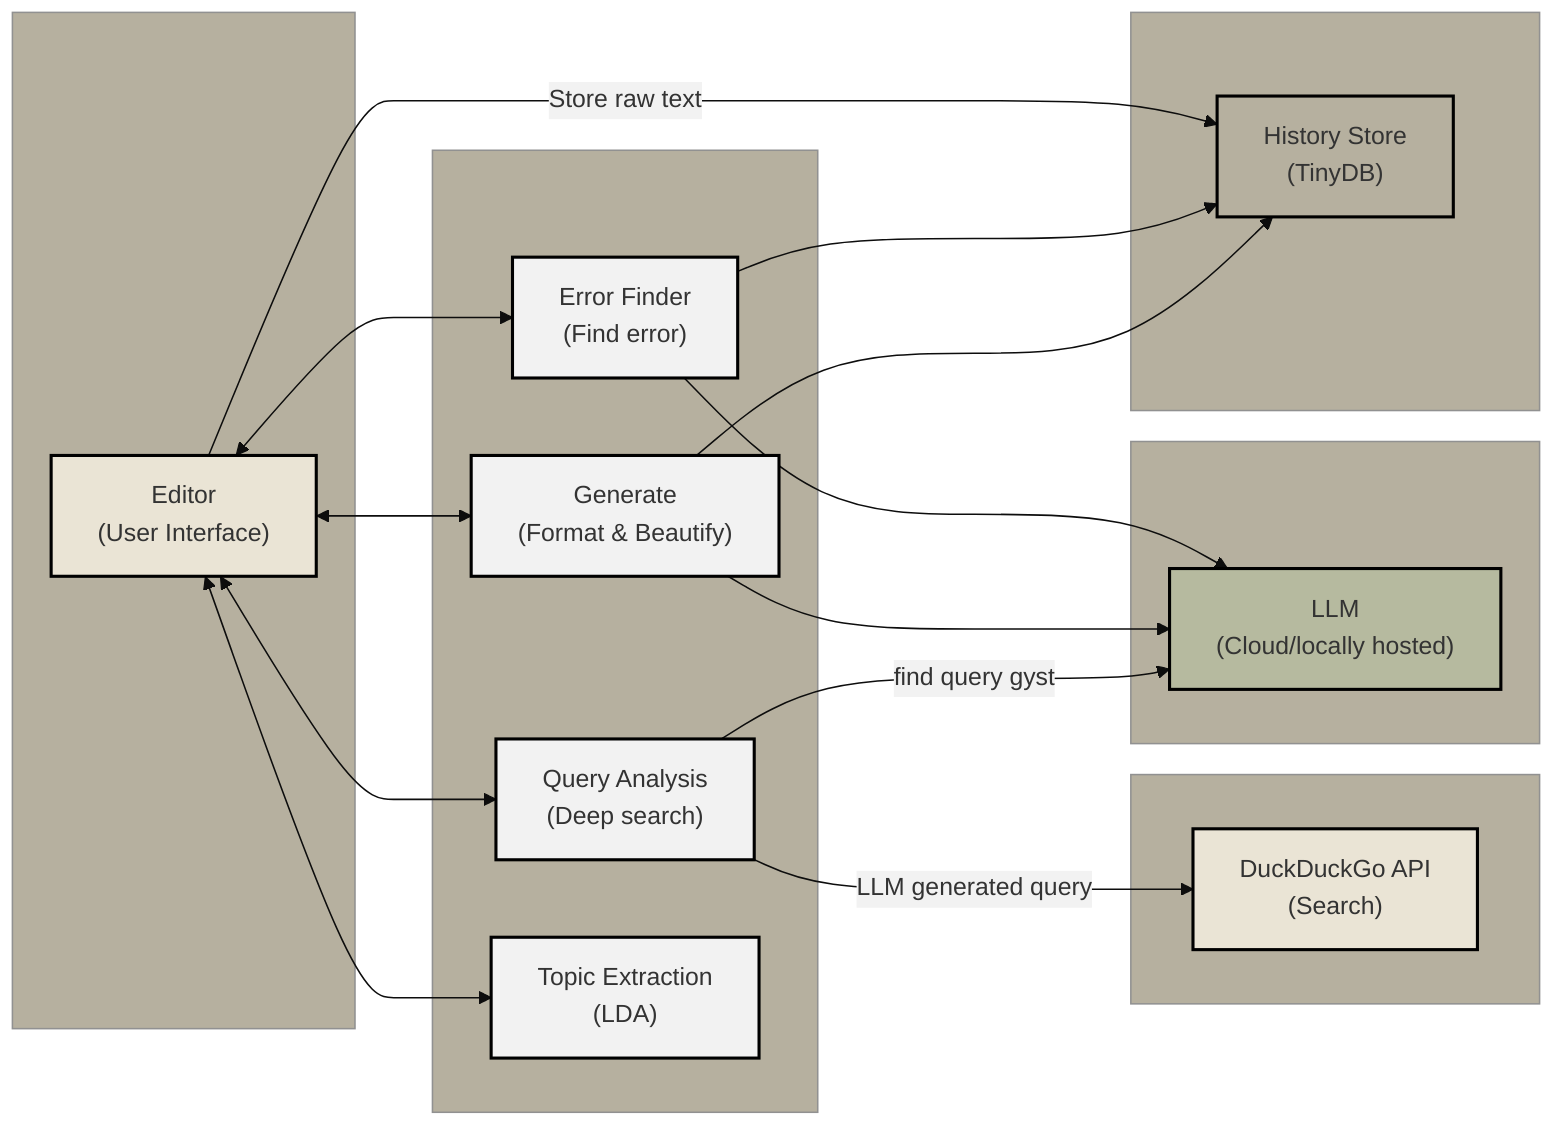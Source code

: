 %%{
  init: {
    "theme": "base",
    "themeVariables": {
      "background": "#F2F2F2",
      "primaryColor": "#000000",
      "secondaryColor": "#EAE4D5",
      "tertiaryColor": "#B6B09F",
      "edgeLabelBackground": "#F2F2F2",
      "fontFamily": "Arial",
      "textColor": "#000000"
    }
  }
}%%
flowchart LR
%% UI Layer
subgraph UI[" "]
direction LR
Editor["Editor<br/>(User Interface)"]
end

%% Analysis Layer
subgraph Analysis[" "]
direction LR
DuckDuckGo["DuckDuckGo API<br/>(Search)"]
end

%% Analysis Layer
subgraph Analysis2[" "]
direction LR
LLM["LLM<br/>(Cloud/locally hosted)"]
end

%% Actions Layer
subgraph Actions[" "]
direction TB
GenerateButton["Generate<br/>(Format & Beautify)"]
ErrorButton["Error Finder<br/>(Find error)"]

QueryAnalysis["Query Analysis<br/>(Deep search)"]

TopicExtraction["Topic Extraction<br/>(LDA)"]

end

%% Storage Layer
subgraph Storage[" "]
direction LR
HistoryDB["History Store<br/>(TinyDB)"]
end

%% Flows
Editor -- " Store raw text" --> HistoryDB
Editor <--> TopicExtraction
Editor <--> GenerateButton

Editor <--> ErrorButton
ErrorButton --> LLM
ErrorButton --> HistoryDB

GenerateButton --> LLM
GenerateButton --> HistoryDB
QueryAnalysis -- " find query gyst" --> LLM

Editor <--> QueryAnalysis

QueryAnalysis -- " LLM generated query " --> DuckDuckGo


%% Minimal Palette Styling
classDef ui      fill: #EAE4D5, stroke: #000000, stroke-width: 2px, rounded;
classDef logic   fill: #B6B09F,stroke: #000000, stroke-width: 2px, rounded;
classDef action  fill: #F2F2F2, stroke: #000000, stroke-width: 2px, rounded;
classDef api     fill:#EAE4D5, stroke: #000000, stroke-width: 2px,rounded;
classDef db      fill: #B6B09F, stroke: #000000, stroke-width: 2px, rounded;
classDef llm     fill: #B6BA9F, stroke: #000000, stroke-width:2px, rounded;


class Editor ui;
class TopicExtraction action;
class GenerateButton,ErrorButton,SearchButton,ErrorCheck,QueryAnalysis action;
class DuckDuckGo api;
class HistoryDB db;
class LLM llm;